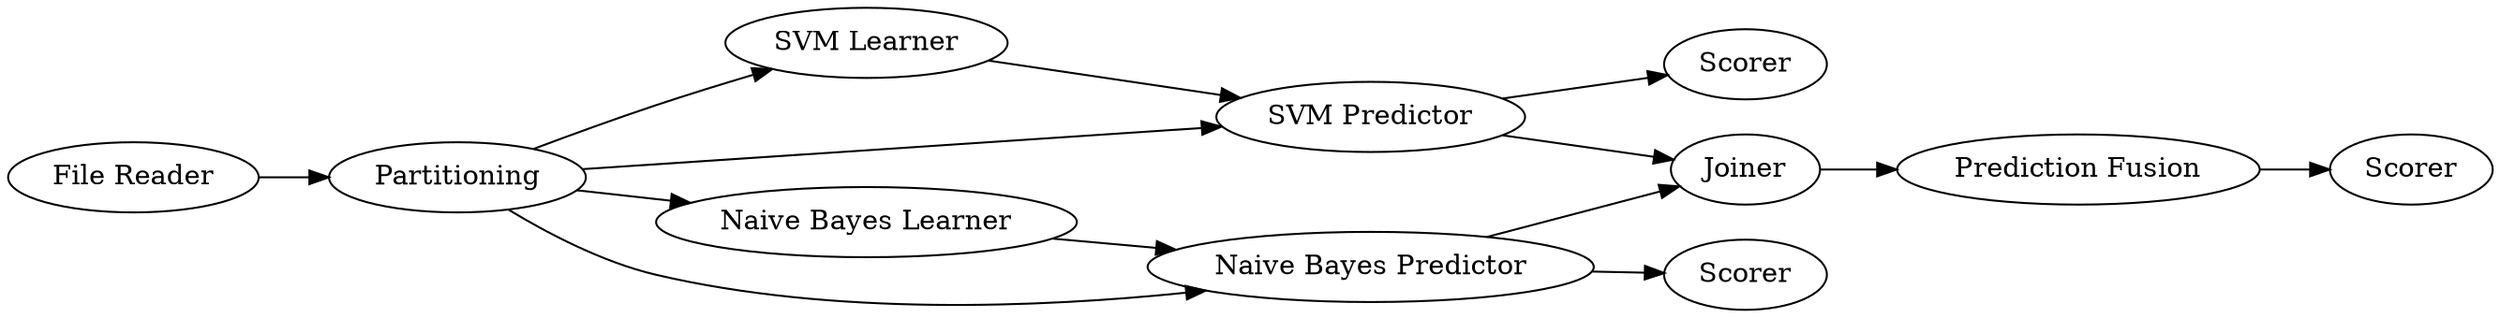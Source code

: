 digraph {
	1 [label="File Reader"]
	2 [label=Partitioning]
	5 [label="SVM Learner"]
	6 [label="SVM Predictor"]
	7 [label="Prediction Fusion"]
	8 [label=Joiner]
	9 [label=Scorer]
	10 [label=Scorer]
	11 [label=Scorer]
	12 [label="Naive Bayes Learner"]
	13 [label="Naive Bayes Predictor"]
	1 -> 2
	2 -> 6
	2 -> 5
	2 -> 12
	2 -> 13
	5 -> 6
	6 -> 11
	6 -> 8
	7 -> 10
	8 -> 7
	12 -> 13
	13 -> 9
	13 -> 8
	rankdir=LR
}
